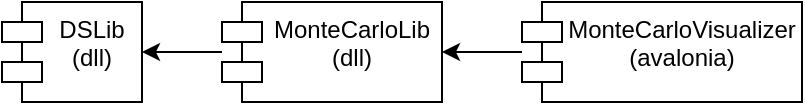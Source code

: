 <mxfile version="26.0.16">
  <diagram id="C5RBs43oDa-KdzZeNtuy" name="Page-1">
    <mxGraphModel dx="1026" dy="691" grid="1" gridSize="10" guides="1" tooltips="1" connect="1" arrows="1" fold="1" page="1" pageScale="1" pageWidth="827" pageHeight="1169" math="0" shadow="0">
      <root>
        <mxCell id="WIyWlLk6GJQsqaUBKTNV-0" />
        <mxCell id="WIyWlLk6GJQsqaUBKTNV-1" parent="WIyWlLk6GJQsqaUBKTNV-0" />
        <mxCell id="s5hYXDId93XAunKOfwVc-0" value="DSLib&lt;div&gt;(dll)&lt;/div&gt;" style="shape=module;align=left;spacingLeft=20;align=center;verticalAlign=top;whiteSpace=wrap;html=1;" parent="WIyWlLk6GJQsqaUBKTNV-1" vertex="1">
          <mxGeometry x="270" y="360" width="70" height="50" as="geometry" />
        </mxCell>
        <mxCell id="s5hYXDId93XAunKOfwVc-5" style="edgeStyle=orthogonalEdgeStyle;rounded=0;orthogonalLoop=1;jettySize=auto;html=1;" parent="WIyWlLk6GJQsqaUBKTNV-1" source="s5hYXDId93XAunKOfwVc-1" target="s5hYXDId93XAunKOfwVc-0" edge="1">
          <mxGeometry relative="1" as="geometry" />
        </mxCell>
        <mxCell id="s5hYXDId93XAunKOfwVc-1" value="MonteCarloLib&lt;div&gt;(dll&lt;span style=&quot;background-color: transparent; color: light-dark(rgb(0, 0, 0), rgb(255, 255, 255));&quot;&gt;)&lt;/span&gt;&lt;/div&gt;" style="shape=module;align=left;spacingLeft=20;align=center;verticalAlign=top;whiteSpace=wrap;html=1;" parent="WIyWlLk6GJQsqaUBKTNV-1" vertex="1">
          <mxGeometry x="380" y="360" width="110" height="50" as="geometry" />
        </mxCell>
        <mxCell id="s5hYXDId93XAunKOfwVc-4" style="edgeStyle=orthogonalEdgeStyle;rounded=0;orthogonalLoop=1;jettySize=auto;html=1;" parent="WIyWlLk6GJQsqaUBKTNV-1" source="s5hYXDId93XAunKOfwVc-2" target="s5hYXDId93XAunKOfwVc-1" edge="1">
          <mxGeometry relative="1" as="geometry" />
        </mxCell>
        <mxCell id="s5hYXDId93XAunKOfwVc-2" value="MonteCarloVisualizer&lt;div&gt;(avalonia)&lt;/div&gt;" style="shape=module;align=left;spacingLeft=20;align=center;verticalAlign=top;whiteSpace=wrap;html=1;" parent="WIyWlLk6GJQsqaUBKTNV-1" vertex="1">
          <mxGeometry x="530" y="360" width="140" height="50" as="geometry" />
        </mxCell>
      </root>
    </mxGraphModel>
  </diagram>
</mxfile>
